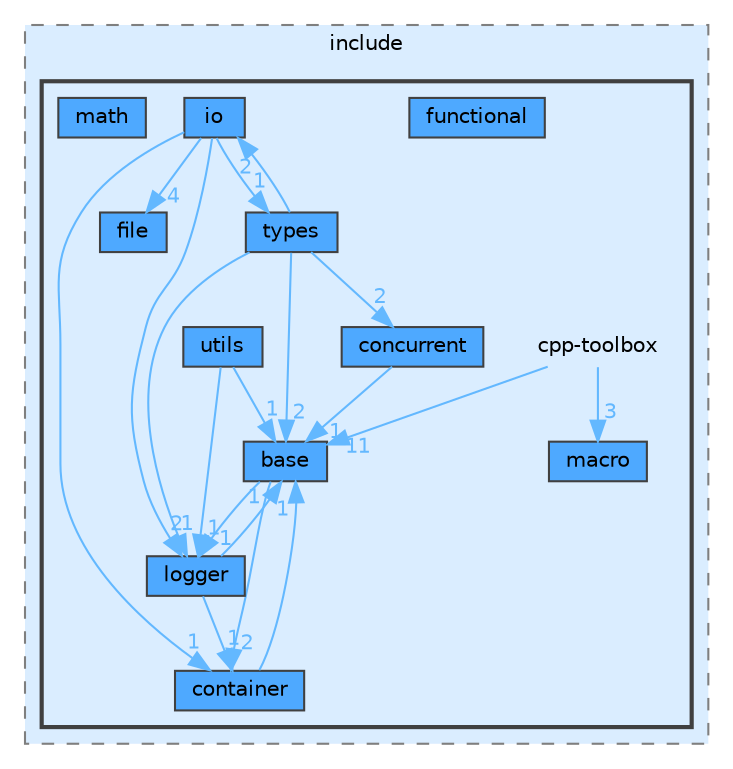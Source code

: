 digraph "src/include/cpp-toolbox"
{
 // LATEX_PDF_SIZE
  bgcolor="transparent";
  edge [fontname=Helvetica,fontsize=10,labelfontname=Helvetica,labelfontsize=10];
  node [fontname=Helvetica,fontsize=10,shape=box,height=0.2,width=0.4];
  compound=true
  subgraph clusterdir_b0856f6b0d80ccb263b2f415c91f9e17 {
    graph [ bgcolor="#daedff", pencolor="grey50", label="include", fontname=Helvetica,fontsize=10 style="filled,dashed", URL="dir_b0856f6b0d80ccb263b2f415c91f9e17.html",tooltip=""]
  subgraph clusterdir_09c6140c2956544491238e129f11fd9f {
    graph [ bgcolor="#daedff", pencolor="grey25", label="", fontname=Helvetica,fontsize=10 style="filled,bold", URL="dir_09c6140c2956544491238e129f11fd9f.html",tooltip=""]
    dir_09c6140c2956544491238e129f11fd9f [shape=plaintext, label="cpp-toolbox"];
  dir_175064ea02679cf4c3a50b5407502295 [label="base", fillcolor="#4ea9ff", color="grey25", style="filled", URL="dir_175064ea02679cf4c3a50b5407502295.html",tooltip=""];
  dir_53097c1fb4416aacf03fa23589a54650 [label="concurrent", fillcolor="#4ea9ff", color="grey25", style="filled", URL="dir_53097c1fb4416aacf03fa23589a54650.html",tooltip=""];
  dir_5e35b7373085dba8dab58644e4548795 [label="container", fillcolor="#4ea9ff", color="grey25", style="filled", URL="dir_5e35b7373085dba8dab58644e4548795.html",tooltip=""];
  dir_b5aa90370c16f0962bf4137c01c04103 [label="file", fillcolor="#4ea9ff", color="grey25", style="filled", URL="dir_b5aa90370c16f0962bf4137c01c04103.html",tooltip=""];
  dir_42d4fada0fd69cb4cfebc8e2df038324 [label="functional", fillcolor="#4ea9ff", color="grey25", style="filled", URL="dir_42d4fada0fd69cb4cfebc8e2df038324.html",tooltip=""];
  dir_0525589dda1abc1cfa65fd0da343267e [label="io", fillcolor="#4ea9ff", color="grey25", style="filled", URL="dir_0525589dda1abc1cfa65fd0da343267e.html",tooltip=""];
  dir_40d9b6a4c321e73b85093107dc465522 [label="logger", fillcolor="#4ea9ff", color="grey25", style="filled", URL="dir_40d9b6a4c321e73b85093107dc465522.html",tooltip=""];
  dir_5a67e91a1465d0f547b2b0b801205bed [label="macro", fillcolor="#4ea9ff", color="grey25", style="filled", URL="dir_5a67e91a1465d0f547b2b0b801205bed.html",tooltip=""];
  dir_456e3efa1700f2e372aa6b9f2b6f70ca [label="math", fillcolor="#4ea9ff", color="grey25", style="filled", URL="dir_456e3efa1700f2e372aa6b9f2b6f70ca.html",tooltip=""];
  dir_d073c017754f5bdb7e8e1de8ad13b99a [label="types", fillcolor="#4ea9ff", color="grey25", style="filled", URL="dir_d073c017754f5bdb7e8e1de8ad13b99a.html",tooltip=""];
  dir_f67a023f401e335084376ee616e38b67 [label="utils", fillcolor="#4ea9ff", color="grey25", style="filled", URL="dir_f67a023f401e335084376ee616e38b67.html",tooltip=""];
  }
  }
  dir_09c6140c2956544491238e129f11fd9f->dir_175064ea02679cf4c3a50b5407502295 [headlabel="11", labeldistance=1.5 headhref="dir_000003_000000.html" href="dir_000003_000000.html" color="steelblue1" fontcolor="steelblue1"];
  dir_09c6140c2956544491238e129f11fd9f->dir_5a67e91a1465d0f547b2b0b801205bed [headlabel="3", labeldistance=1.5 headhref="dir_000003_000016.html" href="dir_000003_000016.html" color="steelblue1" fontcolor="steelblue1"];
  dir_175064ea02679cf4c3a50b5407502295->dir_40d9b6a4c321e73b85093107dc465522 [headlabel="1", labeldistance=1.5 headhref="dir_000000_000015.html" href="dir_000000_000015.html" color="steelblue1" fontcolor="steelblue1"];
  dir_175064ea02679cf4c3a50b5407502295->dir_5e35b7373085dba8dab58644e4548795 [headlabel="2", labeldistance=1.5 headhref="dir_000000_000002.html" href="dir_000000_000002.html" color="steelblue1" fontcolor="steelblue1"];
  dir_53097c1fb4416aacf03fa23589a54650->dir_175064ea02679cf4c3a50b5407502295 [headlabel="1", labeldistance=1.5 headhref="dir_000001_000000.html" href="dir_000001_000000.html" color="steelblue1" fontcolor="steelblue1"];
  dir_5e35b7373085dba8dab58644e4548795->dir_175064ea02679cf4c3a50b5407502295 [headlabel="1", labeldistance=1.5 headhref="dir_000002_000000.html" href="dir_000002_000000.html" color="steelblue1" fontcolor="steelblue1"];
  dir_0525589dda1abc1cfa65fd0da343267e->dir_40d9b6a4c321e73b85093107dc465522 [headlabel="2", labeldistance=1.5 headhref="dir_000014_000015.html" href="dir_000014_000015.html" color="steelblue1" fontcolor="steelblue1"];
  dir_0525589dda1abc1cfa65fd0da343267e->dir_5e35b7373085dba8dab58644e4548795 [headlabel="1", labeldistance=1.5 headhref="dir_000014_000002.html" href="dir_000014_000002.html" color="steelblue1" fontcolor="steelblue1"];
  dir_0525589dda1abc1cfa65fd0da343267e->dir_b5aa90370c16f0962bf4137c01c04103 [headlabel="4", labeldistance=1.5 headhref="dir_000014_000007.html" href="dir_000014_000007.html" color="steelblue1" fontcolor="steelblue1"];
  dir_0525589dda1abc1cfa65fd0da343267e->dir_d073c017754f5bdb7e8e1de8ad13b99a [headlabel="1", labeldistance=1.5 headhref="dir_000014_000021.html" href="dir_000014_000021.html" color="steelblue1" fontcolor="steelblue1"];
  dir_40d9b6a4c321e73b85093107dc465522->dir_175064ea02679cf4c3a50b5407502295 [headlabel="1", labeldistance=1.5 headhref="dir_000015_000000.html" href="dir_000015_000000.html" color="steelblue1" fontcolor="steelblue1"];
  dir_40d9b6a4c321e73b85093107dc465522->dir_5e35b7373085dba8dab58644e4548795 [headlabel="1", labeldistance=1.5 headhref="dir_000015_000002.html" href="dir_000015_000002.html" color="steelblue1" fontcolor="steelblue1"];
  dir_d073c017754f5bdb7e8e1de8ad13b99a->dir_0525589dda1abc1cfa65fd0da343267e [headlabel="2", labeldistance=1.5 headhref="dir_000021_000014.html" href="dir_000021_000014.html" color="steelblue1" fontcolor="steelblue1"];
  dir_d073c017754f5bdb7e8e1de8ad13b99a->dir_175064ea02679cf4c3a50b5407502295 [headlabel="2", labeldistance=1.5 headhref="dir_000021_000000.html" href="dir_000021_000000.html" color="steelblue1" fontcolor="steelblue1"];
  dir_d073c017754f5bdb7e8e1de8ad13b99a->dir_40d9b6a4c321e73b85093107dc465522 [headlabel="1", labeldistance=1.5 headhref="dir_000021_000015.html" href="dir_000021_000015.html" color="steelblue1" fontcolor="steelblue1"];
  dir_d073c017754f5bdb7e8e1de8ad13b99a->dir_53097c1fb4416aacf03fa23589a54650 [headlabel="2", labeldistance=1.5 headhref="dir_000021_000001.html" href="dir_000021_000001.html" color="steelblue1" fontcolor="steelblue1"];
  dir_f67a023f401e335084376ee616e38b67->dir_175064ea02679cf4c3a50b5407502295 [headlabel="1", labeldistance=1.5 headhref="dir_000022_000000.html" href="dir_000022_000000.html" color="steelblue1" fontcolor="steelblue1"];
  dir_f67a023f401e335084376ee616e38b67->dir_40d9b6a4c321e73b85093107dc465522 [headlabel="1", labeldistance=1.5 headhref="dir_000022_000015.html" href="dir_000022_000015.html" color="steelblue1" fontcolor="steelblue1"];
}
